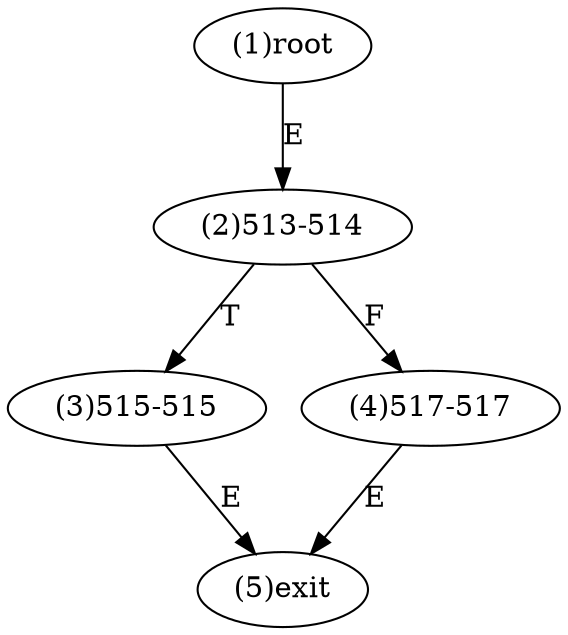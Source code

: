 digraph "" { 
1[ label="(1)root"];
2[ label="(2)513-514"];
3[ label="(3)515-515"];
4[ label="(4)517-517"];
5[ label="(5)exit"];
1->2[ label="E"];
2->4[ label="F"];
2->3[ label="T"];
3->5[ label="E"];
4->5[ label="E"];
}